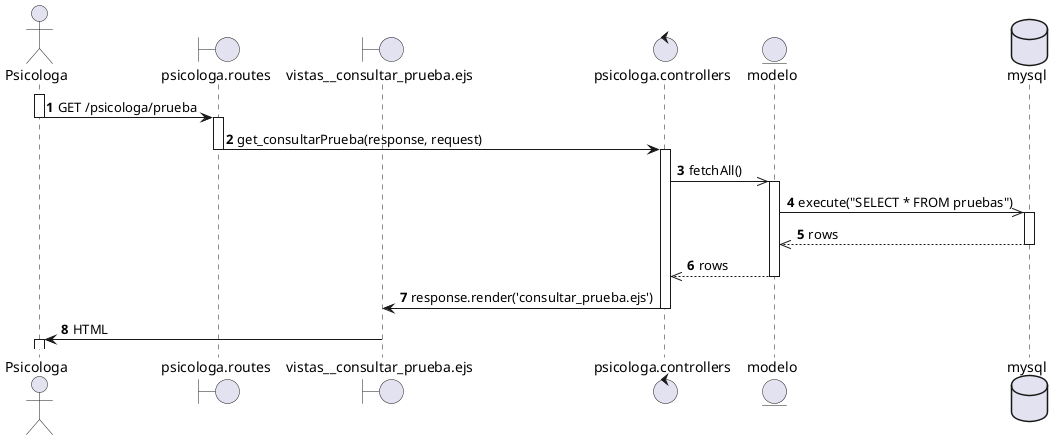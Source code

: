 @startuml 13 - Consulta Pruebas
actor       Psicologa                    as a1
boundary    psicologa.routes             as a2
boundary    vistas__consultar_prueba.ejs as a3
control     psicologa.controllers        as a4
entity      modelo                       as a5
database    mysql                        as a6


autonumber
activate a1
a1->a2: GET /psicologa/prueba
deactivate a1
activate a2
a2->a4: get_consultarPrueba(response, request)
deactivate a2

activate a4
a4->>a5: fetchAll()
activate a5

a5->>a6: execute("SELECT * FROM pruebas")
activate a6
a6-->>a5: rows
deactivate a6
a5-->>a4: rows
deactivate a5

a4->a3: response.render('consultar_prueba.ejs')
deactivate a4
a3->a1: HTML
deactivate a3
activate a1


@enduml
